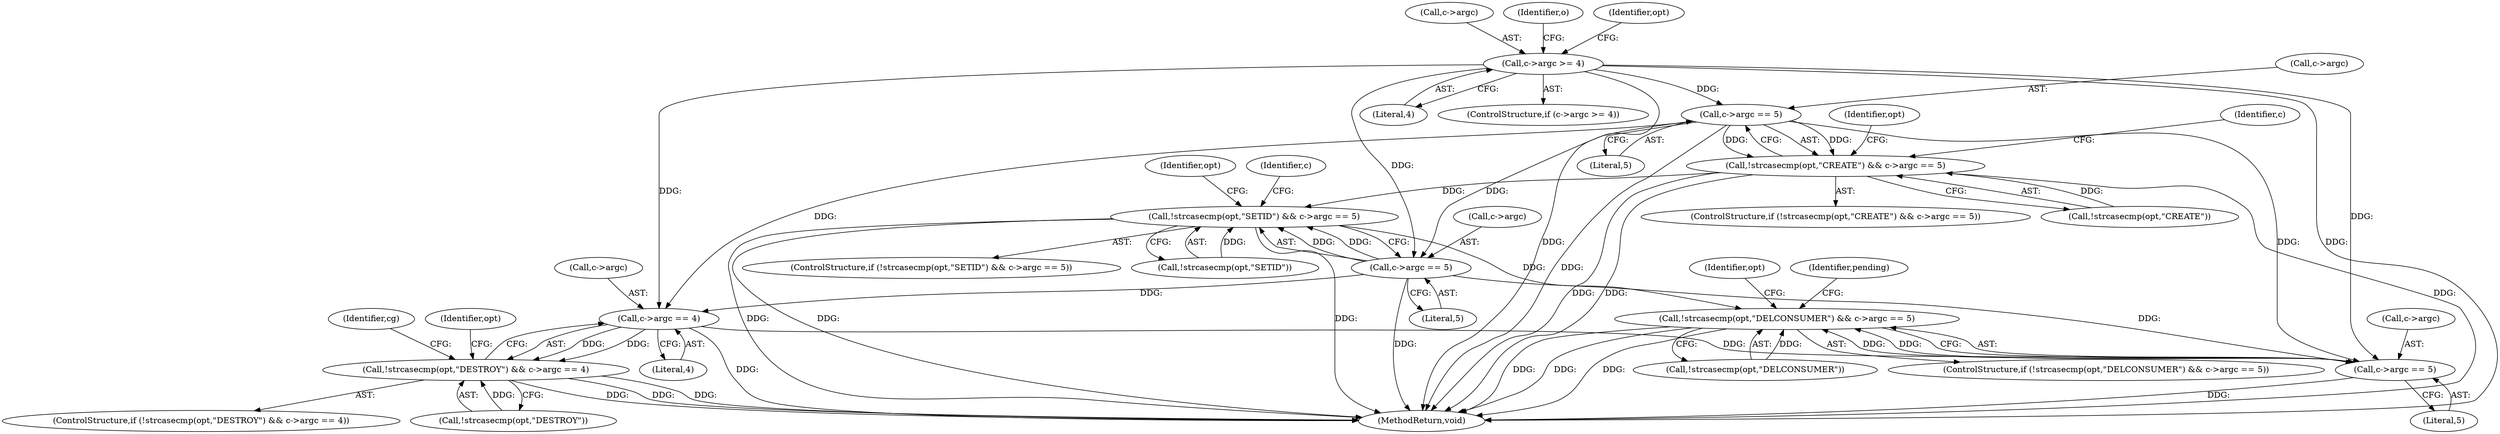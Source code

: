 digraph "0_redis_c04082cf138f1f51cedf05ee9ad36fb6763cafc6@pointer" {
"1000218" [label="(Call,c->argc == 5)"];
"1000134" [label="(Call,c->argc >= 4)"];
"1000213" [label="(Call,!strcasecmp(opt,\"CREATE\") && c->argc == 5)"];
"1000288" [label="(Call,!strcasecmp(opt,\"SETID\") && c->argc == 5)"];
"1000385" [label="(Call,!strcasecmp(opt,\"DELCONSUMER\") && c->argc == 5)"];
"1000293" [label="(Call,c->argc == 5)"];
"1000350" [label="(Call,c->argc == 4)"];
"1000345" [label="(Call,!strcasecmp(opt,\"DESTROY\") && c->argc == 4)"];
"1000390" [label="(Call,c->argc == 5)"];
"1000135" [label="(Call,c->argc)"];
"1000142" [label="(Identifier,o)"];
"1000306" [label="(Identifier,c)"];
"1000287" [label="(ControlStructure,if (!strcasecmp(opt,\"SETID\") && c->argc == 5))"];
"1000138" [label="(Literal,4)"];
"1000351" [label="(Call,c->argc)"];
"1000390" [label="(Call,c->argc == 5)"];
"1000216" [label="(Identifier,opt)"];
"1000294" [label="(Call,c->argc)"];
"1000345" [label="(Call,!strcasecmp(opt,\"DESTROY\") && c->argc == 4)"];
"1000394" [label="(Literal,5)"];
"1000293" [label="(Call,c->argc == 5)"];
"1000432" [label="(MethodReturn,void)"];
"1000218" [label="(Call,c->argc == 5)"];
"1000346" [label="(Call,!strcasecmp(opt,\"DESTROY\"))"];
"1000398" [label="(Identifier,pending)"];
"1000419" [label="(Identifier,opt)"];
"1000354" [label="(Literal,4)"];
"1000357" [label="(Identifier,cg)"];
"1000213" [label="(Call,!strcasecmp(opt,\"CREATE\") && c->argc == 5)"];
"1000219" [label="(Call,c->argc)"];
"1000348" [label="(Identifier,opt)"];
"1000288" [label="(Call,!strcasecmp(opt,\"SETID\") && c->argc == 5)"];
"1000388" [label="(Identifier,opt)"];
"1000289" [label="(Call,!strcasecmp(opt,\"SETID\"))"];
"1000222" [label="(Literal,5)"];
"1000212" [label="(ControlStructure,if (!strcasecmp(opt,\"CREATE\") && c->argc == 5))"];
"1000386" [label="(Call,!strcasecmp(opt,\"DELCONSUMER\"))"];
"1000291" [label="(Identifier,opt)"];
"1000384" [label="(ControlStructure,if (!strcasecmp(opt,\"DELCONSUMER\") && c->argc == 5))"];
"1000231" [label="(Identifier,c)"];
"1000385" [label="(Call,!strcasecmp(opt,\"DELCONSUMER\") && c->argc == 5)"];
"1000350" [label="(Call,c->argc == 4)"];
"1000133" [label="(ControlStructure,if (c->argc >= 4))"];
"1000297" [label="(Literal,5)"];
"1000391" [label="(Call,c->argc)"];
"1000134" [label="(Call,c->argc >= 4)"];
"1000214" [label="(Call,!strcasecmp(opt,\"CREATE\"))"];
"1000344" [label="(ControlStructure,if (!strcasecmp(opt,\"DESTROY\") && c->argc == 4))"];
"1000218" -> "1000213"  [label="AST: "];
"1000218" -> "1000222"  [label="CFG: "];
"1000219" -> "1000218"  [label="AST: "];
"1000222" -> "1000218"  [label="AST: "];
"1000213" -> "1000218"  [label="CFG: "];
"1000218" -> "1000432"  [label="DDG: "];
"1000218" -> "1000213"  [label="DDG: "];
"1000218" -> "1000213"  [label="DDG: "];
"1000134" -> "1000218"  [label="DDG: "];
"1000218" -> "1000293"  [label="DDG: "];
"1000218" -> "1000350"  [label="DDG: "];
"1000218" -> "1000390"  [label="DDG: "];
"1000134" -> "1000133"  [label="AST: "];
"1000134" -> "1000138"  [label="CFG: "];
"1000135" -> "1000134"  [label="AST: "];
"1000138" -> "1000134"  [label="AST: "];
"1000142" -> "1000134"  [label="CFG: "];
"1000216" -> "1000134"  [label="CFG: "];
"1000134" -> "1000432"  [label="DDG: "];
"1000134" -> "1000432"  [label="DDG: "];
"1000134" -> "1000293"  [label="DDG: "];
"1000134" -> "1000350"  [label="DDG: "];
"1000134" -> "1000390"  [label="DDG: "];
"1000213" -> "1000212"  [label="AST: "];
"1000213" -> "1000214"  [label="CFG: "];
"1000214" -> "1000213"  [label="AST: "];
"1000231" -> "1000213"  [label="CFG: "];
"1000291" -> "1000213"  [label="CFG: "];
"1000213" -> "1000432"  [label="DDG: "];
"1000213" -> "1000432"  [label="DDG: "];
"1000213" -> "1000432"  [label="DDG: "];
"1000214" -> "1000213"  [label="DDG: "];
"1000213" -> "1000288"  [label="DDG: "];
"1000288" -> "1000287"  [label="AST: "];
"1000288" -> "1000289"  [label="CFG: "];
"1000288" -> "1000293"  [label="CFG: "];
"1000289" -> "1000288"  [label="AST: "];
"1000293" -> "1000288"  [label="AST: "];
"1000306" -> "1000288"  [label="CFG: "];
"1000348" -> "1000288"  [label="CFG: "];
"1000288" -> "1000432"  [label="DDG: "];
"1000288" -> "1000432"  [label="DDG: "];
"1000288" -> "1000432"  [label="DDG: "];
"1000289" -> "1000288"  [label="DDG: "];
"1000293" -> "1000288"  [label="DDG: "];
"1000293" -> "1000288"  [label="DDG: "];
"1000288" -> "1000385"  [label="DDG: "];
"1000385" -> "1000384"  [label="AST: "];
"1000385" -> "1000386"  [label="CFG: "];
"1000385" -> "1000390"  [label="CFG: "];
"1000386" -> "1000385"  [label="AST: "];
"1000390" -> "1000385"  [label="AST: "];
"1000398" -> "1000385"  [label="CFG: "];
"1000419" -> "1000385"  [label="CFG: "];
"1000385" -> "1000432"  [label="DDG: "];
"1000385" -> "1000432"  [label="DDG: "];
"1000385" -> "1000432"  [label="DDG: "];
"1000386" -> "1000385"  [label="DDG: "];
"1000390" -> "1000385"  [label="DDG: "];
"1000390" -> "1000385"  [label="DDG: "];
"1000293" -> "1000297"  [label="CFG: "];
"1000294" -> "1000293"  [label="AST: "];
"1000297" -> "1000293"  [label="AST: "];
"1000293" -> "1000432"  [label="DDG: "];
"1000293" -> "1000350"  [label="DDG: "];
"1000293" -> "1000390"  [label="DDG: "];
"1000350" -> "1000345"  [label="AST: "];
"1000350" -> "1000354"  [label="CFG: "];
"1000351" -> "1000350"  [label="AST: "];
"1000354" -> "1000350"  [label="AST: "];
"1000345" -> "1000350"  [label="CFG: "];
"1000350" -> "1000432"  [label="DDG: "];
"1000350" -> "1000345"  [label="DDG: "];
"1000350" -> "1000345"  [label="DDG: "];
"1000350" -> "1000390"  [label="DDG: "];
"1000345" -> "1000344"  [label="AST: "];
"1000345" -> "1000346"  [label="CFG: "];
"1000346" -> "1000345"  [label="AST: "];
"1000357" -> "1000345"  [label="CFG: "];
"1000388" -> "1000345"  [label="CFG: "];
"1000345" -> "1000432"  [label="DDG: "];
"1000345" -> "1000432"  [label="DDG: "];
"1000345" -> "1000432"  [label="DDG: "];
"1000346" -> "1000345"  [label="DDG: "];
"1000390" -> "1000394"  [label="CFG: "];
"1000391" -> "1000390"  [label="AST: "];
"1000394" -> "1000390"  [label="AST: "];
"1000390" -> "1000432"  [label="DDG: "];
}
